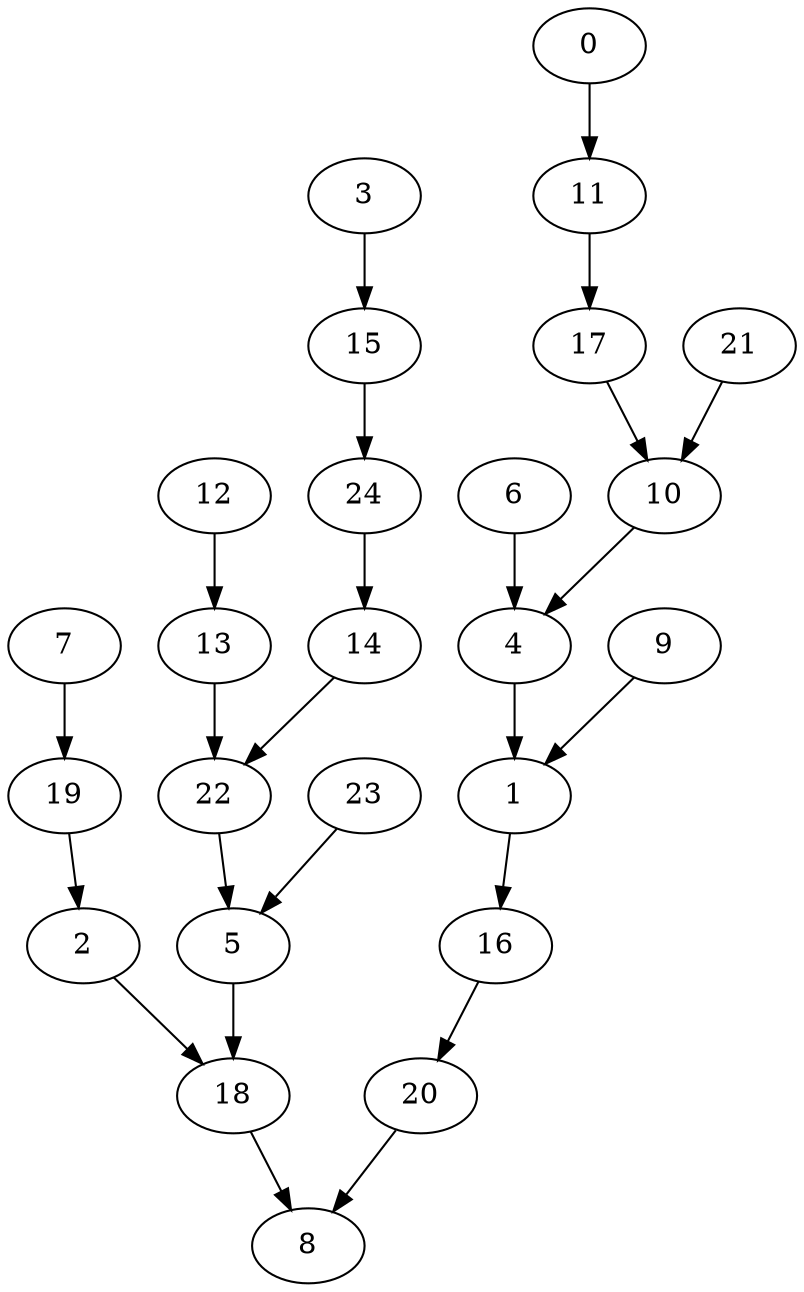 strict digraph "" {
	1 -> 16;
	4 -> 1;
	9 -> 1;
	2 -> 18;
	19 -> 2;
	6 -> 4;
	10 -> 4;
	5 -> 18;
	22 -> 5;
	23 -> 5;
	18 -> 8;
	20 -> 8;
	17 -> 10;
	21 -> 10;
	11 -> 17;
	0 -> 11;
	13 -> 22;
	12 -> 13;
	14 -> 22;
	24 -> 14;
	15 -> 24;
	3 -> 15;
	16 -> 20;
	7 -> 19;
}

